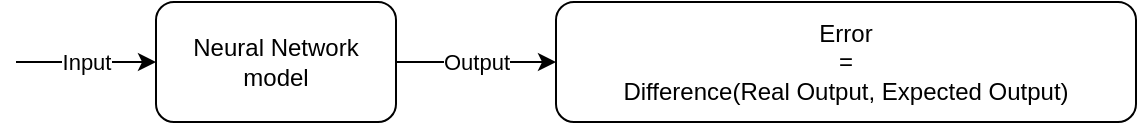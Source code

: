 <mxfile version="25.0.2">
  <diagram name="Page-1" id="sACGFY9avKEEaU6WIu58">
    <mxGraphModel dx="928" dy="607" grid="1" gridSize="10" guides="1" tooltips="1" connect="1" arrows="1" fold="1" page="1" pageScale="1" pageWidth="850" pageHeight="1100" math="0" shadow="0">
      <root>
        <mxCell id="0" />
        <mxCell id="1" parent="0" />
        <mxCell id="MFLuZqonLlhLIqvQm-17-7" value="Output" style="edgeStyle=orthogonalEdgeStyle;rounded=0;orthogonalLoop=1;jettySize=auto;html=1;" edge="1" parent="1" source="BVL4aWfITr0X4t9vTMms-1" target="MFLuZqonLlhLIqvQm-17-6">
          <mxGeometry relative="1" as="geometry" />
        </mxCell>
        <mxCell id="BVL4aWfITr0X4t9vTMms-1" value="Neural Network model" style="rounded=1;whiteSpace=wrap;html=1;" parent="1" vertex="1">
          <mxGeometry x="270" y="180" width="120" height="60" as="geometry" />
        </mxCell>
        <mxCell id="MFLuZqonLlhLIqvQm-17-1" value="Input" style="endArrow=classic;html=1;rounded=0;entryX=0;entryY=0.5;entryDx=0;entryDy=0;" edge="1" parent="1" target="BVL4aWfITr0X4t9vTMms-1">
          <mxGeometry width="50" height="50" relative="1" as="geometry">
            <mxPoint x="200" y="210" as="sourcePoint" />
            <mxPoint x="180" y="180" as="targetPoint" />
          </mxGeometry>
        </mxCell>
        <mxCell id="MFLuZqonLlhLIqvQm-17-6" value="Error&lt;div&gt;=&lt;/div&gt;&lt;div&gt;Difference(Real Output, Expected Output)&lt;/div&gt;" style="whiteSpace=wrap;html=1;rounded=1;" vertex="1" parent="1">
          <mxGeometry x="470" y="180" width="290" height="60" as="geometry" />
        </mxCell>
      </root>
    </mxGraphModel>
  </diagram>
</mxfile>
